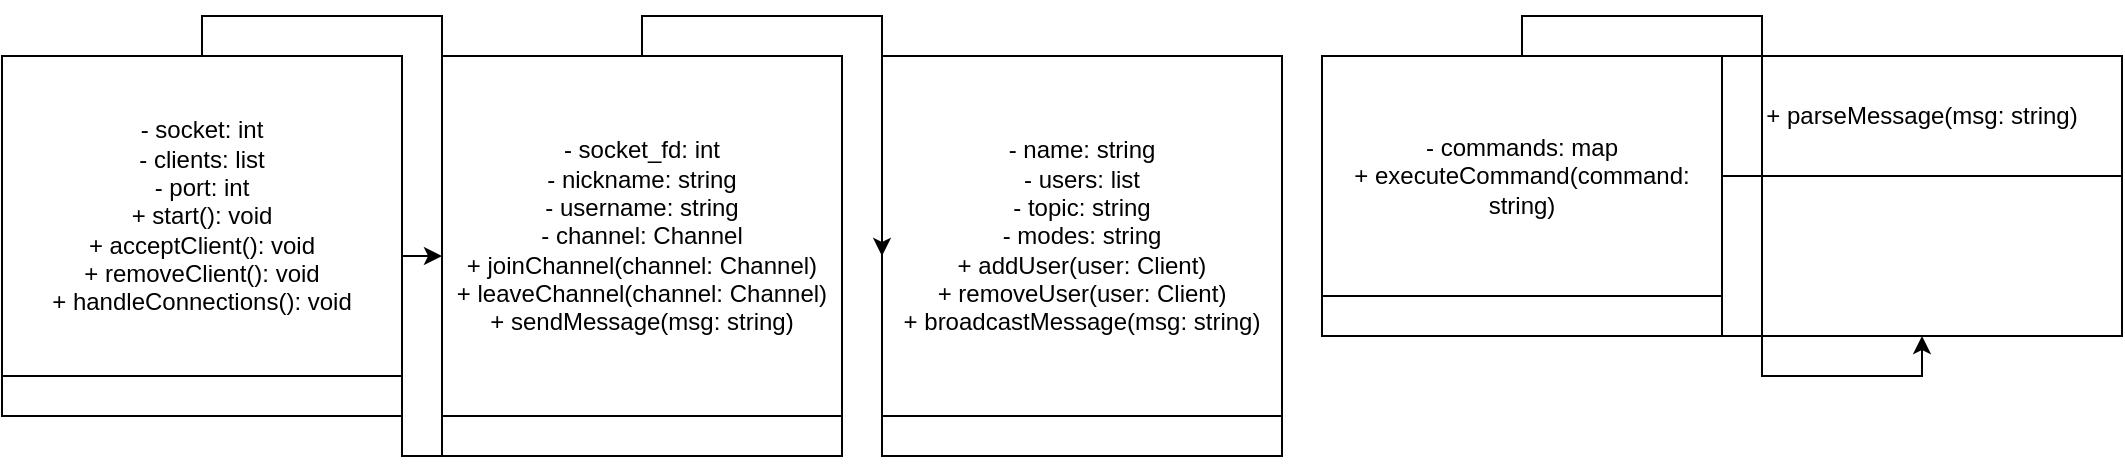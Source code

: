 <?xml version="1.0" encoding="UTF-8"?>
<mxfile>
  <diagram name="IRC_Project">
    <mxGraphModel dx="1288" dy="1413" grid="1" gridSize="10" guides="1" tooltips="1" connect="1" arrows="1" fold="1" page="1" pageScale="1" pageWidth="827" pageHeight="1169" math="0" shadow="0">
      <root>
        <mxCell id="0" />
        <mxCell id="1" parent="0" />
        <!-- Server Class -->
        <mxCell id="2" value="Server" style="swimlane;html=1;whiteSpace=wrap;rounded=0;whiteSpace=wrap;html=1;align=center;verticalAlign=middle;" vertex="1" connectable="0" parent="1">
          <mxGeometry x="180" y="90" width="200" height="180" as="geometry" />
        </mxCell>
        <mxCell id="3" value="- socket: int&#10;- clients: list&lt;Client&gt;&#10;- port: int&#10;+ start(): void&#10;+ acceptClient(): void&#10;+ removeClient(): void&#10;+ handleConnections(): void" style="text;html=1;whiteSpace=wrap;html=1;strokeColor=#000000;fillColor=#ffffff;align=center;verticalAlign=middle;" vertex="1" connectable="0" parent="2">
          <mxGeometry width="200" height="160" as="geometry" />
        </mxCell>
        <!-- Client Class -->
        <mxCell id="4" value="Client" style="swimlane;html=1;whiteSpace=wrap;rounded=0;whiteSpace=wrap;html=1;align=center;verticalAlign=middle;" vertex="1" connectable="0" parent="1">
          <mxGeometry x="400" y="90" width="200" height="200" as="geometry" />
        </mxCell>
        <mxCell id="5" value="- socket_fd: int&#10;- nickname: string&#10;- username: string&#10;- channel: Channel&#10;+ joinChannel(channel: Channel)&#10;+ leaveChannel(channel: Channel)&#10;+ sendMessage(msg: string)" style="text;html=1;whiteSpace=wrap;html=1;strokeColor=#000000;fillColor=#ffffff;align=center;verticalAlign=middle;" vertex="1" connectable="0" parent="4">
          <mxGeometry width="200" height="180" as="geometry" />
        </mxCell>
        <!-- Channel Class -->
        <mxCell id="6" value="Channel" style="swimlane;html=1;whiteSpace=wrap;rounded=0;whiteSpace=wrap;html=1;align=center;verticalAlign=middle;" vertex="1" connectable="0" parent="1">
          <mxGeometry x="620" y="90" width="200" height="200" as="geometry" />
        </mxCell>
        <mxCell id="7" value="- name: string&#10;- users: list&lt;Client&gt;&#10;- topic: string&#10;- modes: string&#10;+ addUser(user: Client)&#10;+ removeUser(user: Client)&#10;+ broadcastMessage(msg: string)" style="text;html=1;whiteSpace=wrap;html=1;strokeColor=#000000;fillColor=#ffffff;align=center;verticalAlign=middle;" vertex="1" connectable="0" parent="6">
          <mxGeometry width="200" height="180" as="geometry" />
        </mxCell>
        <!-- CommandHandler Class -->
        <mxCell id="8" value="CommandHandler" style="swimlane;html=1;whiteSpace=wrap;rounded=0;whiteSpace=wrap;html=1;align=center;verticalAlign=middle;" vertex="1" connectable="0" parent="1">
          <mxGeometry x="840" y="90" width="200" height="140" as="geometry" />
        </mxCell>
        <mxCell id="9" value="- commands: map&#10;+ executeCommand(command: string)" style="text;html=1;whiteSpace=wrap;html=1;strokeColor=#000000;fillColor=#ffffff;align=center;verticalAlign=middle;" vertex="1" connectable="0" parent="8">
          <mxGeometry width="200" height="120" as="geometry" />
        </mxCell>
        <!-- MessageParser Class -->
        <mxCell id="10" value="MessageParser" style="swimlane;html=1;whiteSpace=wrap;rounded=0;whiteSpace=wrap;html=1;align=center;verticalAlign=middle;" vertex="1" connectable="0" parent="1">
          <mxGeometry x="1040" y="90" width="200" height="140" as="geometry" />
        </mxCell>
        <mxCell id="11" value="+ parseMessage(msg: string)" style="text;html=1;whiteSpace=wrap;html=1;strokeColor=#000000;fillColor=#ffffff;align=center;verticalAlign=middle;" vertex="1" connectable="0" parent="10">
          <mxGeometry width="200" height="60" as="geometry" />
        </mxCell>
        <!-- Relationships -->
        <mxCell id="12" edge="1" style="edgeStyle=orthogonalEdgeStyle;rounded=0;orthogonalLoop=1;jettySize=auto;html=1;exitX=0.5;exitY=0;exitDx=0;exitDy=0;" source="2" target="4" parent="1">
          <mxGeometry relative="1" as="geometry" />
        </mxCell>
        <mxCell id="13" edge="1" style="edgeStyle=orthogonalEdgeStyle;rounded=0;orthogonalLoop=1;jettySize=auto;html=1;exitX=0.5;exitY=0;exitDx=0;exitDy=0;" source="4" target="6" parent="1">
          <mxGeometry relative="1" as="geometry" />
        </mxCell>
        <mxCell id="14" edge="1" style="edgeStyle=orthogonalEdgeStyle;rounded=0;orthogonalLoop=1;jettySize=auto;html=1;exitX=0.5;exitY=0;exitDx=0;exitDy=0;" source="8" target="10" parent="1">
          <mxGeometry relative="1" as="geometry" />
        </mxCell>
      </root>
    </mxGraphModel>
  </diagram>
</mxfile>
